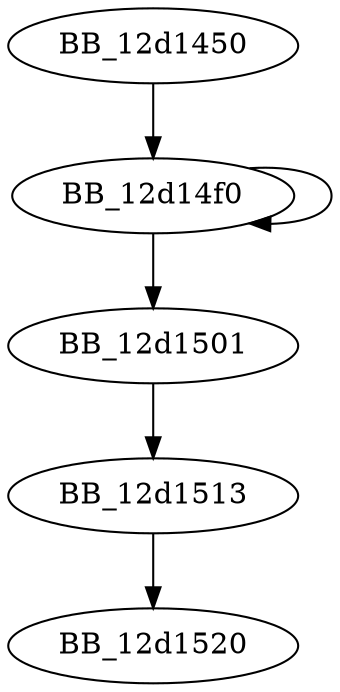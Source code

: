 DiGraph sub_12D1450{
BB_12d1450->BB_12d14f0
BB_12d14f0->BB_12d14f0
BB_12d14f0->BB_12d1501
BB_12d1501->BB_12d1513
BB_12d1513->BB_12d1520
}
